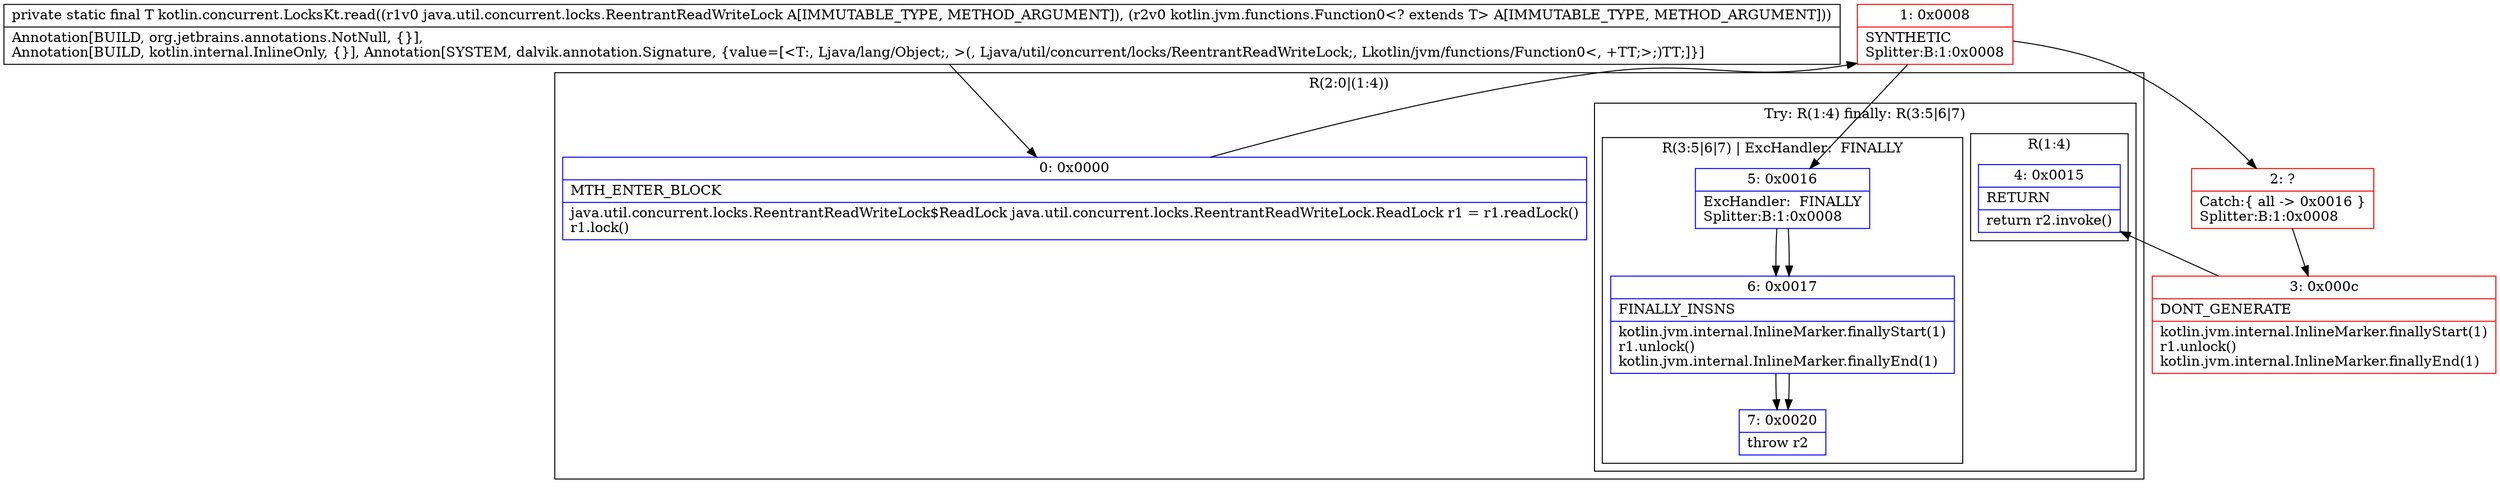 digraph "CFG forkotlin.concurrent.LocksKt.read(Ljava\/util\/concurrent\/locks\/ReentrantReadWriteLock;Lkotlin\/jvm\/functions\/Function0;)Ljava\/lang\/Object;" {
subgraph cluster_Region_509315460 {
label = "R(2:0|(1:4))";
node [shape=record,color=blue];
Node_0 [shape=record,label="{0\:\ 0x0000|MTH_ENTER_BLOCK\l|java.util.concurrent.locks.ReentrantReadWriteLock$ReadLock java.util.concurrent.locks.ReentrantReadWriteLock.ReadLock r1 = r1.readLock()\lr1.lock()\l}"];
subgraph cluster_TryCatchRegion_53980411 {
label = "Try: R(1:4) finally: R(3:5|6|7)";
node [shape=record,color=blue];
subgraph cluster_Region_1805085568 {
label = "R(1:4)";
node [shape=record,color=blue];
Node_4 [shape=record,label="{4\:\ 0x0015|RETURN\l|return r2.invoke()\l}"];
}
subgraph cluster_Region_326523413 {
label = "R(3:5|6|7) | ExcHandler:  FINALLY\l";
node [shape=record,color=blue];
Node_5 [shape=record,label="{5\:\ 0x0016|ExcHandler:  FINALLY\lSplitter:B:1:0x0008\l}"];
Node_6 [shape=record,label="{6\:\ 0x0017|FINALLY_INSNS\l|kotlin.jvm.internal.InlineMarker.finallyStart(1)\lr1.unlock()\lkotlin.jvm.internal.InlineMarker.finallyEnd(1)\l}"];
Node_7 [shape=record,label="{7\:\ 0x0020|throw r2\l}"];
}
}
}
subgraph cluster_Region_326523413 {
label = "R(3:5|6|7) | ExcHandler:  FINALLY\l";
node [shape=record,color=blue];
Node_5 [shape=record,label="{5\:\ 0x0016|ExcHandler:  FINALLY\lSplitter:B:1:0x0008\l}"];
Node_6 [shape=record,label="{6\:\ 0x0017|FINALLY_INSNS\l|kotlin.jvm.internal.InlineMarker.finallyStart(1)\lr1.unlock()\lkotlin.jvm.internal.InlineMarker.finallyEnd(1)\l}"];
Node_7 [shape=record,label="{7\:\ 0x0020|throw r2\l}"];
}
Node_1 [shape=record,color=red,label="{1\:\ 0x0008|SYNTHETIC\lSplitter:B:1:0x0008\l}"];
Node_2 [shape=record,color=red,label="{2\:\ ?|Catch:\{ all \-\> 0x0016 \}\lSplitter:B:1:0x0008\l}"];
Node_3 [shape=record,color=red,label="{3\:\ 0x000c|DONT_GENERATE\l|kotlin.jvm.internal.InlineMarker.finallyStart(1)\lr1.unlock()\lkotlin.jvm.internal.InlineMarker.finallyEnd(1)\l}"];
MethodNode[shape=record,label="{private static final T kotlin.concurrent.LocksKt.read((r1v0 java.util.concurrent.locks.ReentrantReadWriteLock A[IMMUTABLE_TYPE, METHOD_ARGUMENT]), (r2v0 kotlin.jvm.functions.Function0\<? extends T\> A[IMMUTABLE_TYPE, METHOD_ARGUMENT]))  | Annotation[BUILD, org.jetbrains.annotations.NotNull, \{\}], \lAnnotation[BUILD, kotlin.internal.InlineOnly, \{\}], Annotation[SYSTEM, dalvik.annotation.Signature, \{value=[\<T:, Ljava\/lang\/Object;, \>(, Ljava\/util\/concurrent\/locks\/ReentrantReadWriteLock;, Lkotlin\/jvm\/functions\/Function0\<, +TT;\>;)TT;]\}]\l}"];
MethodNode -> Node_0;
Node_0 -> Node_1;
Node_5 -> Node_6;
Node_6 -> Node_7;
Node_5 -> Node_6;
Node_6 -> Node_7;
Node_1 -> Node_2;
Node_1 -> Node_5;
Node_2 -> Node_3;
Node_3 -> Node_4;
}

